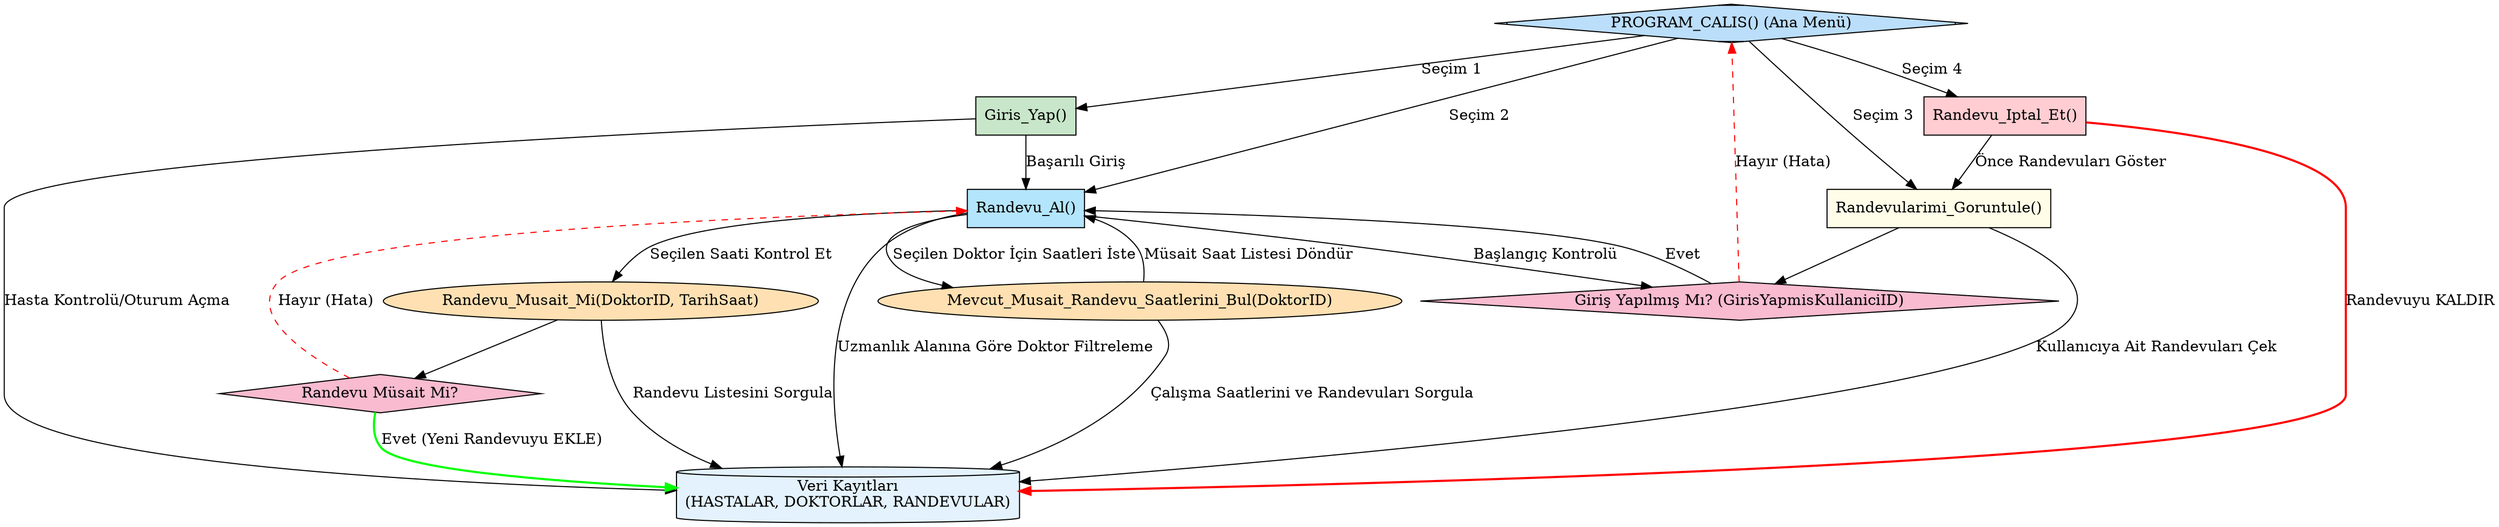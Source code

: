 digraph HastaneRandevuSistemi {
    // Genel Ayarlar
    rankdir=TB; // Akış Yönü: Yukarıdan Aşağıya
    node [shape=box, style=filled, fillcolor="#E0F7FA"];

    // 1. Ana Program ve Giriş Düğümleri
    AnaProgram [label="PROGRAM_CALIS() (Ana Menü)", shape=Mdiamond, fillcolor="#BBDEFB"];
    GirisYap [label="Giris_Yap()", fillcolor="#C8E6C9"];
    RandevuAl [label="Randevu_Al()", fillcolor="#B3E5FC"];
    RandevuGor [label="Randevularimi_Goruntule()", fillcolor="#FFFDE7"];
    RandevuIptal [label="Randevu_Iptal_Et()", fillcolor="#FFCDD2"];

    // 2. Kontrol ve Veri Manipülasyonu Fonksiyonları (Sistem İçi)
    MusaitKontrol [label="Randevu_Musait_Mi(DoktorID, TarihSaat)", shape=oval, fillcolor="#FFE0B2"];
    SaatBul [label="Mevcut_Musait_Randevu_Saatlerini_Bul(DoktorID)", shape=oval, fillcolor="#FFE0B2"];
    VeriKayit [label="Veri Kayıtları\n(HASTALAR, DOKTORLAR, RANDEVULAR)", shape=cylinder, fillcolor="#E3F2FD"];
    
    // 3. Kontrol Kararları
    GirisKontrol [label="Giriş Yapılmış Mı? (GirisYapmisKullaniciID)", shape=diamond, fillcolor="#F8BBD0"];
    MusaitlikKarar [label="Randevu Müsait Mi?", shape=diamond, fillcolor="#F8BBD0"];
    
    // Bağlantılar (Akış)

    // A. Ana Program Akışı
    AnaProgram -> GirisYap [label="Seçim 1"];
    AnaProgram -> RandevuAl [label="Seçim 2"];
    AnaProgram -> RandevuGor [label="Seçim 3"];
    AnaProgram -> RandevuIptal [label="Seçim 4"];
    
    // B. Giriş ve Veri Erişim Akışı
    GirisYap -> VeriKayit [label="Hasta Kontrolü/Oturum Açma"];
    GirisYap -> RandevuAl [label="Başarılı Giriş"];
    
    // C. Randevu Alma Akışı (Randevu_Al prosedürünün içi)
    RandevuAl -> GirisKontrol [label="Başlangıç Kontrolü"];
    
    // Randevu almadan önce giriş yapılmalı
    GirisKontrol -> RandevuAl [label="Evet"];
    GirisKontrol -> AnaProgram [label="Hayır (Hata)", style=dashed, color=red];
    
    // Doktor seçimi ve müsait saat bulma
    RandevuAl -> VeriKayit [label="Uzmanlık Alanına Göre Doktor Filtreleme"];
    RandevuAl -> SaatBul [label="Seçilen Doktor İçin Saatleri İste"];
    
    // Müsaitlik kontrolü ve randevu oluşturma
    SaatBul -> RandevuAl [label="Müsait Saat Listesi Döndür"];
    RandevuAl -> MusaitKontrol [label="Seçilen Saati Kontrol Et"];
    
    // Randevuyu kaydetme kararı
    MusaitKontrol -> MusaitlikKarar;
    MusaitlikKarar -> VeriKayit [label="Evet (Yeni Randevuyu EKLE)", style=bold, color=green];
    MusaitlikKarar -> RandevuAl [label="Hayır (Hata)", style=dashed, color=red];

    // D. Görüntüleme ve İptal Akışı
    RandevuGor -> GirisKontrol; // İptal ve Görüntüleme, önce giriş ister
    RandevuGor -> VeriKayit [label="Kullanıcıya Ait Randevuları Çek"];
    
    RandevuIptal -> RandevuGor [label="Önce Randevuları Göster"];
    RandevuIptal -> VeriKayit [label="Randevuyu KALDIR", style=bold, color=red];
    
    // E. Fonksiyon Çağrılarının Detayı
    MusaitKontrol -> VeriKayit [label="Randevu Listesini Sorgula"];
    SaatBul -> VeriKayit [label="Çalışma Saatlerini ve Randevuları Sorgula"];
}
